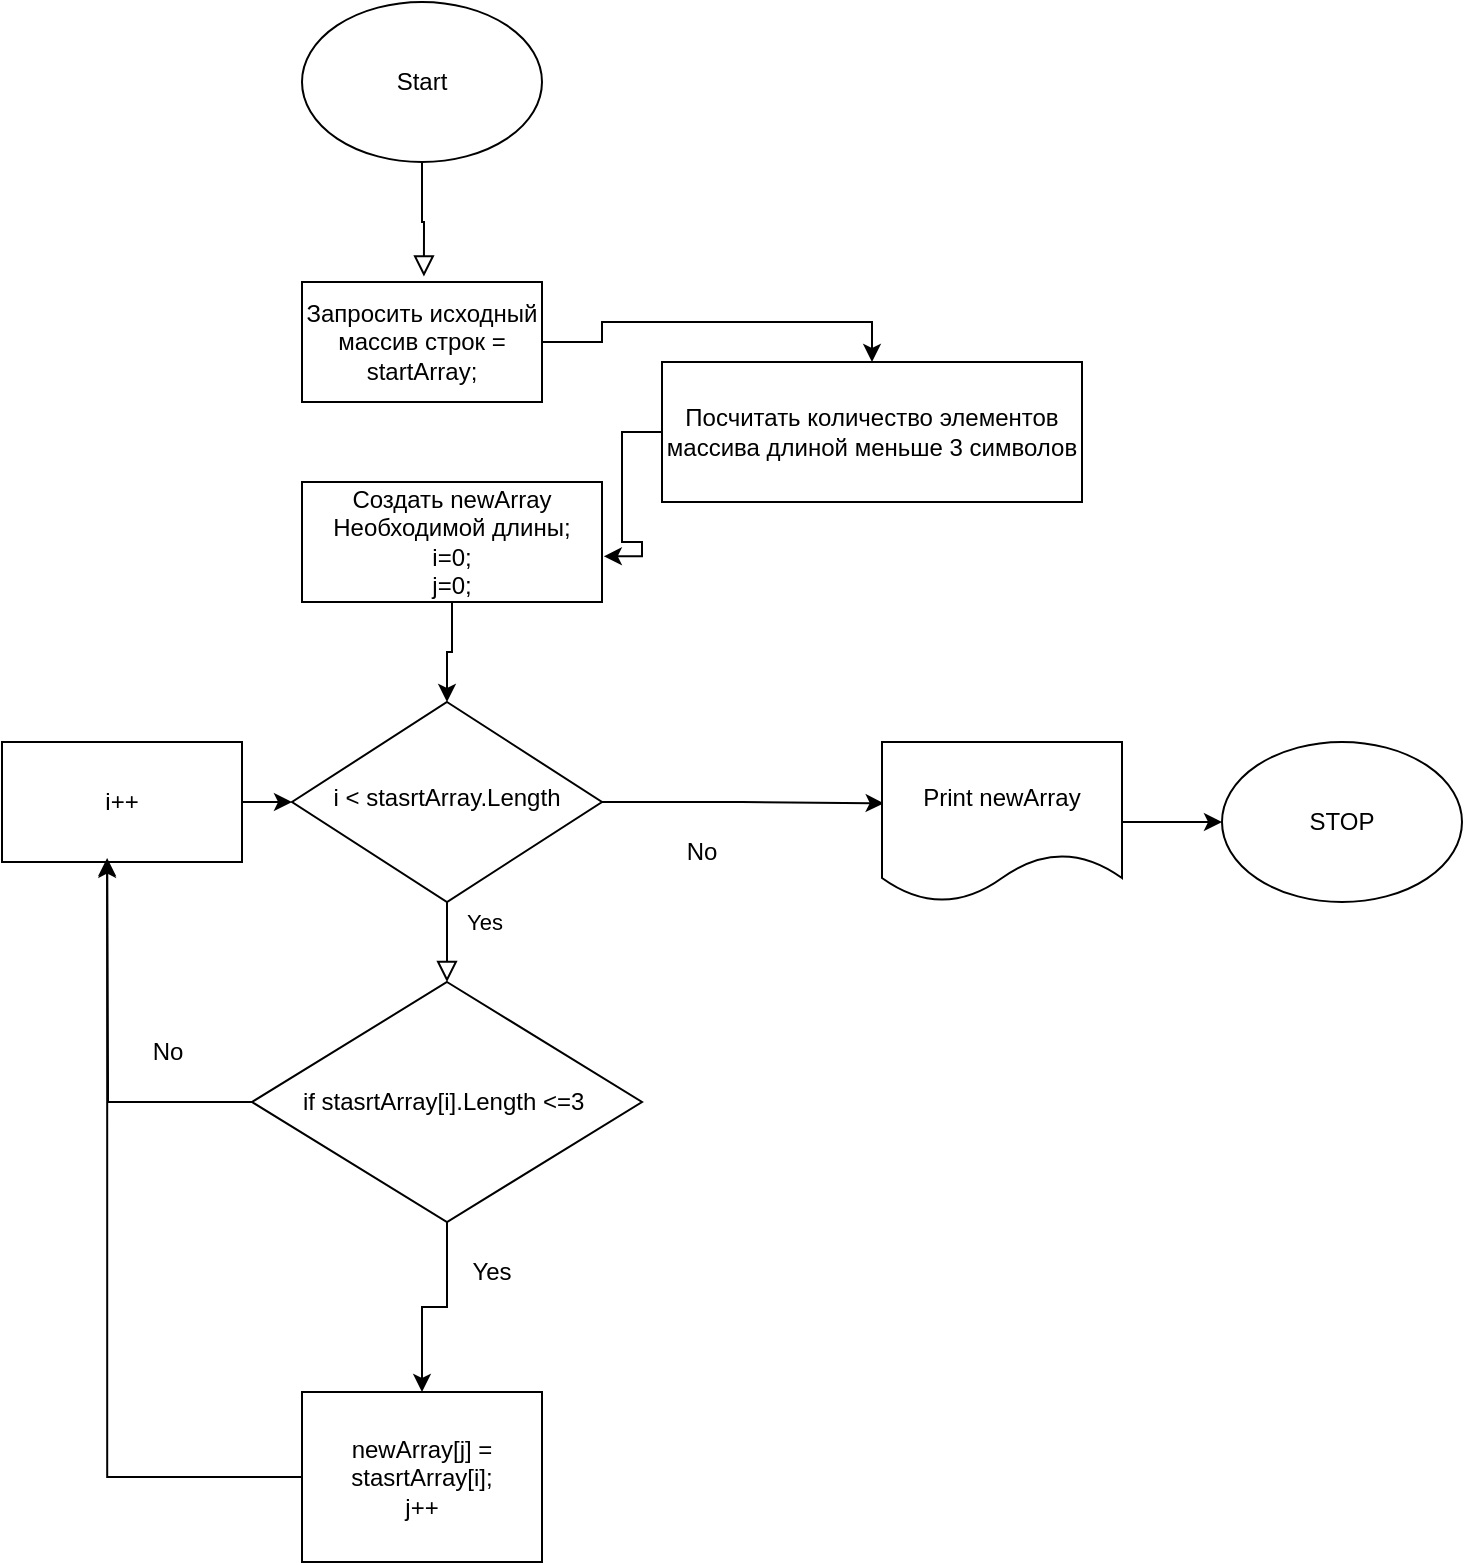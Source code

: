 <mxfile version="22.1.5" type="device">
  <diagram id="C5RBs43oDa-KdzZeNtuy" name="Page-1">
    <mxGraphModel dx="1395" dy="1791" grid="1" gridSize="10" guides="1" tooltips="1" connect="1" arrows="1" fold="1" page="1" pageScale="1" pageWidth="827" pageHeight="1169" math="0" shadow="0">
      <root>
        <mxCell id="WIyWlLk6GJQsqaUBKTNV-0" />
        <mxCell id="WIyWlLk6GJQsqaUBKTNV-1" parent="WIyWlLk6GJQsqaUBKTNV-0" />
        <mxCell id="WIyWlLk6GJQsqaUBKTNV-4" value="Yes" style="rounded=0;html=1;jettySize=auto;orthogonalLoop=1;fontSize=11;endArrow=block;endFill=0;endSize=8;strokeWidth=1;shadow=0;labelBackgroundColor=none;edgeStyle=orthogonalEdgeStyle;" parent="WIyWlLk6GJQsqaUBKTNV-1" source="WIyWlLk6GJQsqaUBKTNV-6" target="LX61KVSRkDc90cPa54OU-7" edge="1">
          <mxGeometry x="-0.529" y="18" relative="1" as="geometry">
            <mxPoint as="offset" />
            <mxPoint x="220" y="320" as="targetPoint" />
          </mxGeometry>
        </mxCell>
        <mxCell id="LX61KVSRkDc90cPa54OU-27" style="edgeStyle=orthogonalEdgeStyle;rounded=0;orthogonalLoop=1;jettySize=auto;html=1;entryX=0.007;entryY=0.383;entryDx=0;entryDy=0;entryPerimeter=0;" edge="1" parent="WIyWlLk6GJQsqaUBKTNV-1" source="WIyWlLk6GJQsqaUBKTNV-6" target="LX61KVSRkDc90cPa54OU-30">
          <mxGeometry relative="1" as="geometry">
            <mxPoint x="413.5" y="265" as="targetPoint" />
          </mxGeometry>
        </mxCell>
        <mxCell id="WIyWlLk6GJQsqaUBKTNV-6" value="&amp;nbsp;i &amp;lt; stasrtArray.Length&amp;nbsp;" style="rhombus;whiteSpace=wrap;html=1;shadow=0;fontFamily=Helvetica;fontSize=12;align=center;strokeWidth=1;spacing=6;spacingTop=-4;" parent="WIyWlLk6GJQsqaUBKTNV-1" vertex="1">
          <mxGeometry x="155" y="210" width="155" height="100" as="geometry" />
        </mxCell>
        <mxCell id="LX61KVSRkDc90cPa54OU-0" value="Start" style="ellipse;whiteSpace=wrap;html=1;" vertex="1" parent="WIyWlLk6GJQsqaUBKTNV-1">
          <mxGeometry x="160" y="-140" width="120" height="80" as="geometry" />
        </mxCell>
        <mxCell id="LX61KVSRkDc90cPa54OU-1" value="" style="rounded=0;html=1;jettySize=auto;orthogonalLoop=1;fontSize=11;endArrow=block;endFill=0;endSize=8;strokeWidth=1;shadow=0;labelBackgroundColor=none;edgeStyle=orthogonalEdgeStyle;entryX=0.508;entryY=-0.046;entryDx=0;entryDy=0;exitX=0.5;exitY=1;exitDx=0;exitDy=0;entryPerimeter=0;" edge="1" parent="WIyWlLk6GJQsqaUBKTNV-1" source="LX61KVSRkDc90cPa54OU-0" target="LX61KVSRkDc90cPa54OU-6">
          <mxGeometry relative="1" as="geometry">
            <mxPoint x="220" y="-40" as="sourcePoint" />
            <mxPoint x="220" y="-20" as="targetPoint" />
          </mxGeometry>
        </mxCell>
        <mxCell id="LX61KVSRkDc90cPa54OU-21" style="edgeStyle=orthogonalEdgeStyle;rounded=0;orthogonalLoop=1;jettySize=auto;html=1;entryX=0.5;entryY=0;entryDx=0;entryDy=0;" edge="1" parent="WIyWlLk6GJQsqaUBKTNV-1" source="LX61KVSRkDc90cPa54OU-6" target="LX61KVSRkDc90cPa54OU-19">
          <mxGeometry relative="1" as="geometry" />
        </mxCell>
        <mxCell id="LX61KVSRkDc90cPa54OU-6" value="Запросить исходный массив строк = startArray;" style="rounded=0;whiteSpace=wrap;html=1;" vertex="1" parent="WIyWlLk6GJQsqaUBKTNV-1">
          <mxGeometry x="160" width="120" height="60" as="geometry" />
        </mxCell>
        <mxCell id="LX61KVSRkDc90cPa54OU-15" value="" style="edgeStyle=orthogonalEdgeStyle;rounded=0;orthogonalLoop=1;jettySize=auto;html=1;" edge="1" parent="WIyWlLk6GJQsqaUBKTNV-1" source="LX61KVSRkDc90cPa54OU-7" target="LX61KVSRkDc90cPa54OU-14">
          <mxGeometry relative="1" as="geometry" />
        </mxCell>
        <mxCell id="LX61KVSRkDc90cPa54OU-18" style="edgeStyle=orthogonalEdgeStyle;rounded=0;orthogonalLoop=1;jettySize=auto;html=1;entryX=0.438;entryY=0.981;entryDx=0;entryDy=0;entryPerimeter=0;exitX=0;exitY=0.5;exitDx=0;exitDy=0;" edge="1" parent="WIyWlLk6GJQsqaUBKTNV-1" source="LX61KVSRkDc90cPa54OU-7" target="LX61KVSRkDc90cPa54OU-12">
          <mxGeometry relative="1" as="geometry">
            <mxPoint x="50" y="320" as="targetPoint" />
            <Array as="points">
              <mxPoint x="63" y="400" />
              <mxPoint x="63" y="349" />
            </Array>
          </mxGeometry>
        </mxCell>
        <mxCell id="LX61KVSRkDc90cPa54OU-7" value="if stasrtArray[i].Length &amp;lt;=3&amp;nbsp;" style="rhombus;whiteSpace=wrap;html=1;" vertex="1" parent="WIyWlLk6GJQsqaUBKTNV-1">
          <mxGeometry x="135" y="350" width="195" height="120" as="geometry" />
        </mxCell>
        <mxCell id="LX61KVSRkDc90cPa54OU-10" style="edgeStyle=orthogonalEdgeStyle;rounded=0;orthogonalLoop=1;jettySize=auto;html=1;entryX=0.5;entryY=0;entryDx=0;entryDy=0;" edge="1" parent="WIyWlLk6GJQsqaUBKTNV-1" source="LX61KVSRkDc90cPa54OU-9" target="WIyWlLk6GJQsqaUBKTNV-6">
          <mxGeometry relative="1" as="geometry" />
        </mxCell>
        <mxCell id="LX61KVSRkDc90cPa54OU-9" value="Создать newArray Необходимой длины;&lt;br&gt;i=0;&lt;br&gt;j=0;" style="rounded=0;whiteSpace=wrap;html=1;" vertex="1" parent="WIyWlLk6GJQsqaUBKTNV-1">
          <mxGeometry x="160" y="100" width="150" height="60" as="geometry" />
        </mxCell>
        <mxCell id="LX61KVSRkDc90cPa54OU-13" style="edgeStyle=orthogonalEdgeStyle;rounded=0;orthogonalLoop=1;jettySize=auto;html=1;entryX=0;entryY=0.5;entryDx=0;entryDy=0;" edge="1" parent="WIyWlLk6GJQsqaUBKTNV-1" source="LX61KVSRkDc90cPa54OU-12" target="WIyWlLk6GJQsqaUBKTNV-6">
          <mxGeometry relative="1" as="geometry" />
        </mxCell>
        <mxCell id="LX61KVSRkDc90cPa54OU-12" value="i++" style="whiteSpace=wrap;html=1;" vertex="1" parent="WIyWlLk6GJQsqaUBKTNV-1">
          <mxGeometry x="10" y="230" width="120" height="60" as="geometry" />
        </mxCell>
        <mxCell id="LX61KVSRkDc90cPa54OU-14" value="newArray[j] = stasrtArray[i];&lt;br&gt;j++" style="whiteSpace=wrap;html=1;" vertex="1" parent="WIyWlLk6GJQsqaUBKTNV-1">
          <mxGeometry x="160" y="555" width="120" height="85" as="geometry" />
        </mxCell>
        <mxCell id="LX61KVSRkDc90cPa54OU-17" value="Yes" style="text;html=1;strokeColor=none;fillColor=none;align=center;verticalAlign=middle;whiteSpace=wrap;rounded=0;" vertex="1" parent="WIyWlLk6GJQsqaUBKTNV-1">
          <mxGeometry x="225" y="480" width="60" height="30" as="geometry" />
        </mxCell>
        <mxCell id="LX61KVSRkDc90cPa54OU-19" value="Посчитать количество элементов массива длиной меньше 3 символов" style="rounded=0;whiteSpace=wrap;html=1;" vertex="1" parent="WIyWlLk6GJQsqaUBKTNV-1">
          <mxGeometry x="340" y="40" width="210" height="70" as="geometry" />
        </mxCell>
        <mxCell id="LX61KVSRkDc90cPa54OU-22" style="edgeStyle=orthogonalEdgeStyle;rounded=0;orthogonalLoop=1;jettySize=auto;html=1;entryX=1.006;entryY=0.619;entryDx=0;entryDy=0;entryPerimeter=0;" edge="1" parent="WIyWlLk6GJQsqaUBKTNV-1" source="LX61KVSRkDc90cPa54OU-19" target="LX61KVSRkDc90cPa54OU-9">
          <mxGeometry relative="1" as="geometry" />
        </mxCell>
        <mxCell id="LX61KVSRkDc90cPa54OU-23" style="edgeStyle=orthogonalEdgeStyle;rounded=0;orthogonalLoop=1;jettySize=auto;html=1;entryX=0.438;entryY=0.967;entryDx=0;entryDy=0;entryPerimeter=0;" edge="1" parent="WIyWlLk6GJQsqaUBKTNV-1" source="LX61KVSRkDc90cPa54OU-14" target="LX61KVSRkDc90cPa54OU-12">
          <mxGeometry relative="1" as="geometry" />
        </mxCell>
        <mxCell id="LX61KVSRkDc90cPa54OU-24" value="No&lt;br&gt;" style="text;html=1;strokeColor=none;fillColor=none;align=center;verticalAlign=middle;whiteSpace=wrap;rounded=0;" vertex="1" parent="WIyWlLk6GJQsqaUBKTNV-1">
          <mxGeometry x="62.5" y="370" width="60" height="30" as="geometry" />
        </mxCell>
        <mxCell id="LX61KVSRkDc90cPa54OU-25" value="No&lt;br&gt;" style="text;html=1;strokeColor=none;fillColor=none;align=center;verticalAlign=middle;whiteSpace=wrap;rounded=0;" vertex="1" parent="WIyWlLk6GJQsqaUBKTNV-1">
          <mxGeometry x="330" y="270" width="60" height="30" as="geometry" />
        </mxCell>
        <mxCell id="LX61KVSRkDc90cPa54OU-28" value="STOP" style="ellipse;whiteSpace=wrap;html=1;" vertex="1" parent="WIyWlLk6GJQsqaUBKTNV-1">
          <mxGeometry x="620" y="230" width="120" height="80" as="geometry" />
        </mxCell>
        <mxCell id="LX61KVSRkDc90cPa54OU-29" style="edgeStyle=orthogonalEdgeStyle;rounded=0;orthogonalLoop=1;jettySize=auto;html=1;" edge="1" parent="WIyWlLk6GJQsqaUBKTNV-1" source="LX61KVSRkDc90cPa54OU-30" target="LX61KVSRkDc90cPa54OU-28">
          <mxGeometry relative="1" as="geometry" />
        </mxCell>
        <mxCell id="LX61KVSRkDc90cPa54OU-30" value="Print newArray" style="shape=document;whiteSpace=wrap;html=1;boundedLbl=1;" vertex="1" parent="WIyWlLk6GJQsqaUBKTNV-1">
          <mxGeometry x="450" y="230" width="120" height="80" as="geometry" />
        </mxCell>
      </root>
    </mxGraphModel>
  </diagram>
</mxfile>
